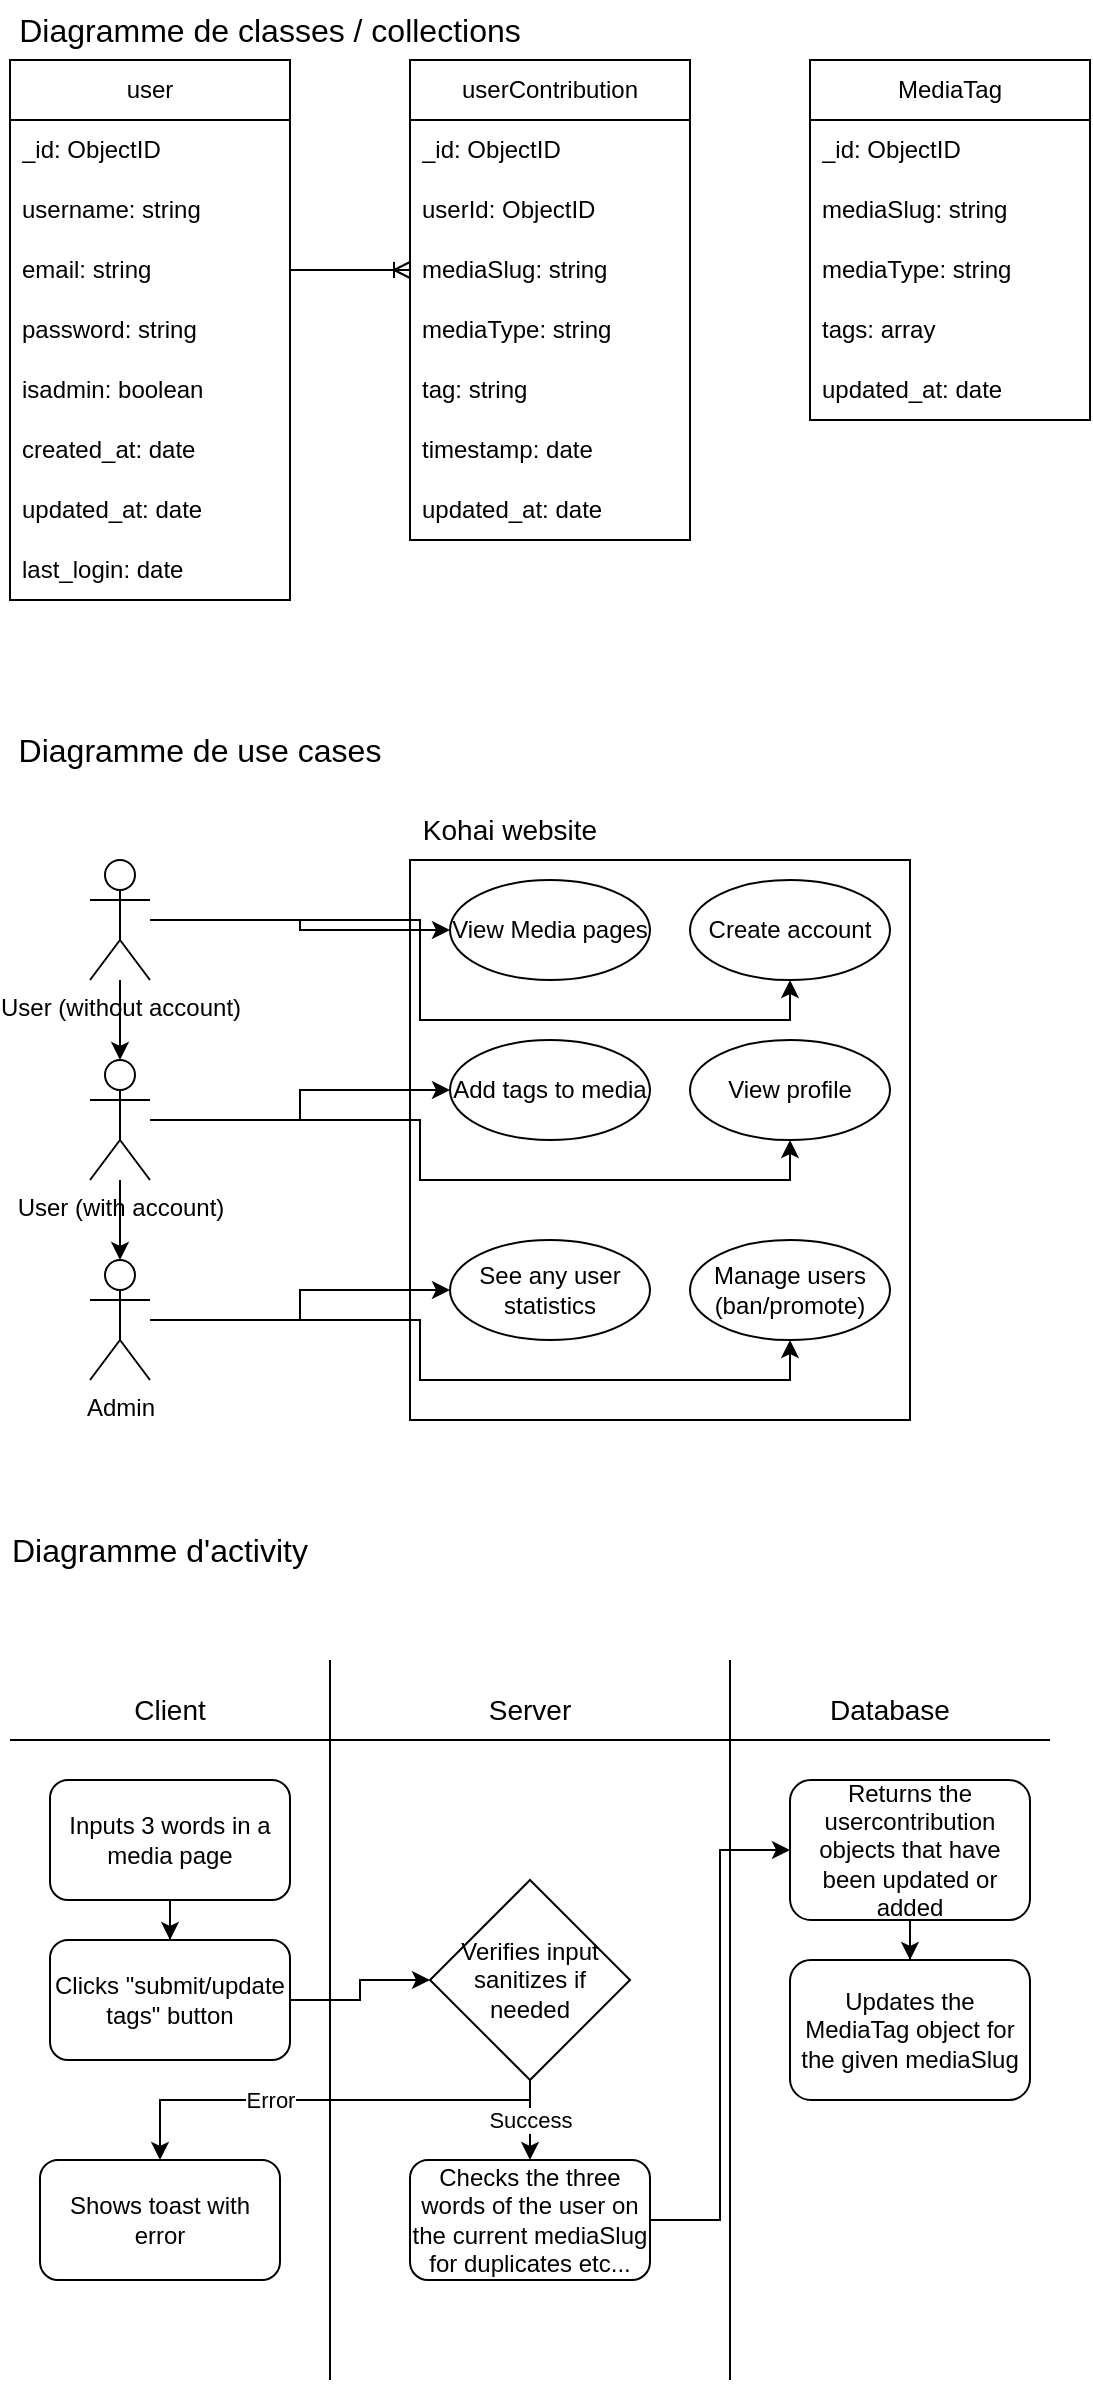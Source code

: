 <mxfile version="26.2.9">
  <diagram name="Page-1" id="4AlygpjORaluNvvf3A33">
    <mxGraphModel dx="1680" dy="881" grid="1" gridSize="10" guides="1" tooltips="1" connect="1" arrows="1" fold="1" page="1" pageScale="1" pageWidth="827" pageHeight="1169" math="0" shadow="0">
      <root>
        <mxCell id="0" />
        <mxCell id="1" parent="0" />
        <mxCell id="kCSL6Pu24wXF6anpL8ju-1" value="user" style="swimlane;fontStyle=0;childLayout=stackLayout;horizontal=1;startSize=30;horizontalStack=0;resizeParent=1;resizeParentMax=0;resizeLast=0;collapsible=1;marginBottom=0;whiteSpace=wrap;html=1;" vertex="1" parent="1">
          <mxGeometry x="40" y="40" width="140" height="270" as="geometry">
            <mxRectangle x="340" y="330" width="70" height="30" as="alternateBounds" />
          </mxGeometry>
        </mxCell>
        <mxCell id="kCSL6Pu24wXF6anpL8ju-2" value="_id: ObjectID" style="text;strokeColor=none;fillColor=none;align=left;verticalAlign=middle;spacingLeft=4;spacingRight=4;overflow=hidden;points=[[0,0.5],[1,0.5]];portConstraint=eastwest;rotatable=0;whiteSpace=wrap;html=1;" vertex="1" parent="kCSL6Pu24wXF6anpL8ju-1">
          <mxGeometry y="30" width="140" height="30" as="geometry" />
        </mxCell>
        <mxCell id="kCSL6Pu24wXF6anpL8ju-3" value="username: string" style="text;strokeColor=none;fillColor=none;align=left;verticalAlign=middle;spacingLeft=4;spacingRight=4;overflow=hidden;points=[[0,0.5],[1,0.5]];portConstraint=eastwest;rotatable=0;whiteSpace=wrap;html=1;" vertex="1" parent="kCSL6Pu24wXF6anpL8ju-1">
          <mxGeometry y="60" width="140" height="30" as="geometry" />
        </mxCell>
        <mxCell id="kCSL6Pu24wXF6anpL8ju-4" value="email: string" style="text;strokeColor=none;fillColor=none;align=left;verticalAlign=middle;spacingLeft=4;spacingRight=4;overflow=hidden;points=[[0,0.5],[1,0.5]];portConstraint=eastwest;rotatable=0;whiteSpace=wrap;html=1;" vertex="1" parent="kCSL6Pu24wXF6anpL8ju-1">
          <mxGeometry y="90" width="140" height="30" as="geometry" />
        </mxCell>
        <mxCell id="kCSL6Pu24wXF6anpL8ju-5" value="password: string" style="text;strokeColor=none;fillColor=none;align=left;verticalAlign=middle;spacingLeft=4;spacingRight=4;overflow=hidden;points=[[0,0.5],[1,0.5]];portConstraint=eastwest;rotatable=0;whiteSpace=wrap;html=1;" vertex="1" parent="kCSL6Pu24wXF6anpL8ju-1">
          <mxGeometry y="120" width="140" height="30" as="geometry" />
        </mxCell>
        <mxCell id="kCSL6Pu24wXF6anpL8ju-6" value="isadmin: boolean" style="text;strokeColor=none;fillColor=none;align=left;verticalAlign=middle;spacingLeft=4;spacingRight=4;overflow=hidden;points=[[0,0.5],[1,0.5]];portConstraint=eastwest;rotatable=0;whiteSpace=wrap;html=1;" vertex="1" parent="kCSL6Pu24wXF6anpL8ju-1">
          <mxGeometry y="150" width="140" height="30" as="geometry" />
        </mxCell>
        <mxCell id="kCSL6Pu24wXF6anpL8ju-7" value="created_at: date" style="text;strokeColor=none;fillColor=none;align=left;verticalAlign=middle;spacingLeft=4;spacingRight=4;overflow=hidden;points=[[0,0.5],[1,0.5]];portConstraint=eastwest;rotatable=0;whiteSpace=wrap;html=1;" vertex="1" parent="kCSL6Pu24wXF6anpL8ju-1">
          <mxGeometry y="180" width="140" height="30" as="geometry" />
        </mxCell>
        <mxCell id="kCSL6Pu24wXF6anpL8ju-8" value="updated_at: date" style="text;strokeColor=none;fillColor=none;align=left;verticalAlign=middle;spacingLeft=4;spacingRight=4;overflow=hidden;points=[[0,0.5],[1,0.5]];portConstraint=eastwest;rotatable=0;whiteSpace=wrap;html=1;" vertex="1" parent="kCSL6Pu24wXF6anpL8ju-1">
          <mxGeometry y="210" width="140" height="30" as="geometry" />
        </mxCell>
        <mxCell id="kCSL6Pu24wXF6anpL8ju-9" value="last_login: date" style="text;strokeColor=none;fillColor=none;align=left;verticalAlign=middle;spacingLeft=4;spacingRight=4;overflow=hidden;points=[[0,0.5],[1,0.5]];portConstraint=eastwest;rotatable=0;whiteSpace=wrap;html=1;" vertex="1" parent="kCSL6Pu24wXF6anpL8ju-1">
          <mxGeometry y="240" width="140" height="30" as="geometry" />
        </mxCell>
        <mxCell id="kCSL6Pu24wXF6anpL8ju-10" value="userContribution" style="swimlane;fontStyle=0;childLayout=stackLayout;horizontal=1;startSize=30;horizontalStack=0;resizeParent=1;resizeParentMax=0;resizeLast=0;collapsible=1;marginBottom=0;whiteSpace=wrap;html=1;" vertex="1" parent="1">
          <mxGeometry x="240" y="40" width="140" height="240" as="geometry" />
        </mxCell>
        <mxCell id="kCSL6Pu24wXF6anpL8ju-11" value="_id: ObjectID" style="text;strokeColor=none;fillColor=none;align=left;verticalAlign=middle;spacingLeft=4;spacingRight=4;overflow=hidden;points=[[0,0.5],[1,0.5]];portConstraint=eastwest;rotatable=0;whiteSpace=wrap;html=1;" vertex="1" parent="kCSL6Pu24wXF6anpL8ju-10">
          <mxGeometry y="30" width="140" height="30" as="geometry" />
        </mxCell>
        <mxCell id="kCSL6Pu24wXF6anpL8ju-12" value="userId: ObjectID" style="text;strokeColor=none;fillColor=none;align=left;verticalAlign=middle;spacingLeft=4;spacingRight=4;overflow=hidden;points=[[0,0.5],[1,0.5]];portConstraint=eastwest;rotatable=0;whiteSpace=wrap;html=1;" vertex="1" parent="kCSL6Pu24wXF6anpL8ju-10">
          <mxGeometry y="60" width="140" height="30" as="geometry" />
        </mxCell>
        <mxCell id="kCSL6Pu24wXF6anpL8ju-13" value="mediaSlug: string" style="text;strokeColor=none;fillColor=none;align=left;verticalAlign=middle;spacingLeft=4;spacingRight=4;overflow=hidden;points=[[0,0.5],[1,0.5]];portConstraint=eastwest;rotatable=0;whiteSpace=wrap;html=1;" vertex="1" parent="kCSL6Pu24wXF6anpL8ju-10">
          <mxGeometry y="90" width="140" height="30" as="geometry" />
        </mxCell>
        <mxCell id="kCSL6Pu24wXF6anpL8ju-14" value="mediaType: string" style="text;strokeColor=none;fillColor=none;align=left;verticalAlign=middle;spacingLeft=4;spacingRight=4;overflow=hidden;points=[[0,0.5],[1,0.5]];portConstraint=eastwest;rotatable=0;whiteSpace=wrap;html=1;" vertex="1" parent="kCSL6Pu24wXF6anpL8ju-10">
          <mxGeometry y="120" width="140" height="30" as="geometry" />
        </mxCell>
        <mxCell id="kCSL6Pu24wXF6anpL8ju-15" value="tag: string" style="text;strokeColor=none;fillColor=none;align=left;verticalAlign=middle;spacingLeft=4;spacingRight=4;overflow=hidden;points=[[0,0.5],[1,0.5]];portConstraint=eastwest;rotatable=0;whiteSpace=wrap;html=1;" vertex="1" parent="kCSL6Pu24wXF6anpL8ju-10">
          <mxGeometry y="150" width="140" height="30" as="geometry" />
        </mxCell>
        <mxCell id="kCSL6Pu24wXF6anpL8ju-16" value="timestamp: date" style="text;strokeColor=none;fillColor=none;align=left;verticalAlign=middle;spacingLeft=4;spacingRight=4;overflow=hidden;points=[[0,0.5],[1,0.5]];portConstraint=eastwest;rotatable=0;whiteSpace=wrap;html=1;" vertex="1" parent="kCSL6Pu24wXF6anpL8ju-10">
          <mxGeometry y="180" width="140" height="30" as="geometry" />
        </mxCell>
        <mxCell id="kCSL6Pu24wXF6anpL8ju-17" value="updated_at: date" style="text;strokeColor=none;fillColor=none;align=left;verticalAlign=middle;spacingLeft=4;spacingRight=4;overflow=hidden;points=[[0,0.5],[1,0.5]];portConstraint=eastwest;rotatable=0;whiteSpace=wrap;html=1;" vertex="1" parent="kCSL6Pu24wXF6anpL8ju-10">
          <mxGeometry y="210" width="140" height="30" as="geometry" />
        </mxCell>
        <mxCell id="kCSL6Pu24wXF6anpL8ju-18" value="MediaTag" style="swimlane;fontStyle=0;childLayout=stackLayout;horizontal=1;startSize=30;horizontalStack=0;resizeParent=1;resizeParentMax=0;resizeLast=0;collapsible=1;marginBottom=0;whiteSpace=wrap;html=1;" vertex="1" parent="1">
          <mxGeometry x="440" y="40" width="140" height="180" as="geometry" />
        </mxCell>
        <mxCell id="kCSL6Pu24wXF6anpL8ju-19" value="_id: ObjectID" style="text;strokeColor=none;fillColor=none;align=left;verticalAlign=middle;spacingLeft=4;spacingRight=4;overflow=hidden;points=[[0,0.5],[1,0.5]];portConstraint=eastwest;rotatable=0;whiteSpace=wrap;html=1;" vertex="1" parent="kCSL6Pu24wXF6anpL8ju-18">
          <mxGeometry y="30" width="140" height="30" as="geometry" />
        </mxCell>
        <mxCell id="kCSL6Pu24wXF6anpL8ju-20" value="mediaSlug: string" style="text;strokeColor=none;fillColor=none;align=left;verticalAlign=middle;spacingLeft=4;spacingRight=4;overflow=hidden;points=[[0,0.5],[1,0.5]];portConstraint=eastwest;rotatable=0;whiteSpace=wrap;html=1;" vertex="1" parent="kCSL6Pu24wXF6anpL8ju-18">
          <mxGeometry y="60" width="140" height="30" as="geometry" />
        </mxCell>
        <mxCell id="kCSL6Pu24wXF6anpL8ju-21" value="mediaType: string" style="text;strokeColor=none;fillColor=none;align=left;verticalAlign=middle;spacingLeft=4;spacingRight=4;overflow=hidden;points=[[0,0.5],[1,0.5]];portConstraint=eastwest;rotatable=0;whiteSpace=wrap;html=1;" vertex="1" parent="kCSL6Pu24wXF6anpL8ju-18">
          <mxGeometry y="90" width="140" height="30" as="geometry" />
        </mxCell>
        <mxCell id="kCSL6Pu24wXF6anpL8ju-22" value="tags: array" style="text;strokeColor=none;fillColor=none;align=left;verticalAlign=middle;spacingLeft=4;spacingRight=4;overflow=hidden;points=[[0,0.5],[1,0.5]];portConstraint=eastwest;rotatable=0;whiteSpace=wrap;html=1;" vertex="1" parent="kCSL6Pu24wXF6anpL8ju-18">
          <mxGeometry y="120" width="140" height="30" as="geometry" />
        </mxCell>
        <mxCell id="kCSL6Pu24wXF6anpL8ju-23" value="updated_at: date" style="text;strokeColor=none;fillColor=none;align=left;verticalAlign=middle;spacingLeft=4;spacingRight=4;overflow=hidden;points=[[0,0.5],[1,0.5]];portConstraint=eastwest;rotatable=0;whiteSpace=wrap;html=1;" vertex="1" parent="kCSL6Pu24wXF6anpL8ju-18">
          <mxGeometry y="150" width="140" height="30" as="geometry" />
        </mxCell>
        <mxCell id="kCSL6Pu24wXF6anpL8ju-24" value="" style="edgeStyle=entityRelationEdgeStyle;fontSize=12;html=1;endArrow=ERoneToMany;rounded=0;exitX=1;exitY=0.5;exitDx=0;exitDy=0;entryX=0;entryY=0.5;entryDx=0;entryDy=0;" edge="1" parent="1" source="kCSL6Pu24wXF6anpL8ju-4" target="kCSL6Pu24wXF6anpL8ju-13">
          <mxGeometry width="100" height="100" relative="1" as="geometry">
            <mxPoint x="230" y="390" as="sourcePoint" />
            <mxPoint x="330" y="290" as="targetPoint" />
          </mxGeometry>
        </mxCell>
        <mxCell id="kCSL6Pu24wXF6anpL8ju-25" style="edgeStyle=orthogonalEdgeStyle;rounded=0;orthogonalLoop=1;jettySize=auto;html=1;entryX=0;entryY=0.5;entryDx=0;entryDy=0;" edge="1" parent="1" source="kCSL6Pu24wXF6anpL8ju-27" target="kCSL6Pu24wXF6anpL8ju-37">
          <mxGeometry relative="1" as="geometry" />
        </mxCell>
        <mxCell id="kCSL6Pu24wXF6anpL8ju-26" style="edgeStyle=orthogonalEdgeStyle;rounded=0;orthogonalLoop=1;jettySize=auto;html=1;entryX=0.5;entryY=1;entryDx=0;entryDy=0;" edge="1" parent="1" source="kCSL6Pu24wXF6anpL8ju-27" target="kCSL6Pu24wXF6anpL8ju-40">
          <mxGeometry relative="1" as="geometry" />
        </mxCell>
        <mxCell id="kCSL6Pu24wXF6anpL8ju-27" value="User (without account)" style="shape=umlActor;verticalLabelPosition=bottom;verticalAlign=top;html=1;outlineConnect=0;" vertex="1" parent="1">
          <mxGeometry x="80" y="440" width="30" height="60" as="geometry" />
        </mxCell>
        <mxCell id="kCSL6Pu24wXF6anpL8ju-28" style="edgeStyle=orthogonalEdgeStyle;rounded=0;orthogonalLoop=1;jettySize=auto;html=1;entryX=0;entryY=0.5;entryDx=0;entryDy=0;" edge="1" parent="1" source="kCSL6Pu24wXF6anpL8ju-30" target="kCSL6Pu24wXF6anpL8ju-41">
          <mxGeometry relative="1" as="geometry" />
        </mxCell>
        <mxCell id="kCSL6Pu24wXF6anpL8ju-29" style="edgeStyle=orthogonalEdgeStyle;rounded=0;orthogonalLoop=1;jettySize=auto;html=1;entryX=0.5;entryY=1;entryDx=0;entryDy=0;" edge="1" parent="1" source="kCSL6Pu24wXF6anpL8ju-30" target="kCSL6Pu24wXF6anpL8ju-42">
          <mxGeometry relative="1" as="geometry" />
        </mxCell>
        <mxCell id="kCSL6Pu24wXF6anpL8ju-30" value="User (with account)" style="shape=umlActor;verticalLabelPosition=bottom;verticalAlign=top;html=1;outlineConnect=0;" vertex="1" parent="1">
          <mxGeometry x="80" y="540" width="30" height="60" as="geometry" />
        </mxCell>
        <mxCell id="kCSL6Pu24wXF6anpL8ju-31" style="edgeStyle=orthogonalEdgeStyle;rounded=0;orthogonalLoop=1;jettySize=auto;html=1;entryX=0.5;entryY=1;entryDx=0;entryDy=0;" edge="1" parent="1" source="kCSL6Pu24wXF6anpL8ju-33" target="kCSL6Pu24wXF6anpL8ju-44">
          <mxGeometry relative="1" as="geometry" />
        </mxCell>
        <mxCell id="kCSL6Pu24wXF6anpL8ju-32" style="edgeStyle=orthogonalEdgeStyle;rounded=0;orthogonalLoop=1;jettySize=auto;html=1;entryX=0;entryY=0.5;entryDx=0;entryDy=0;" edge="1" parent="1" source="kCSL6Pu24wXF6anpL8ju-33" target="kCSL6Pu24wXF6anpL8ju-43">
          <mxGeometry relative="1" as="geometry" />
        </mxCell>
        <mxCell id="kCSL6Pu24wXF6anpL8ju-33" value="Admin" style="shape=umlActor;verticalLabelPosition=bottom;verticalAlign=top;html=1;outlineConnect=0;" vertex="1" parent="1">
          <mxGeometry x="80" y="640" width="30" height="60" as="geometry" />
        </mxCell>
        <mxCell id="kCSL6Pu24wXF6anpL8ju-34" value="&lt;font style=&quot;font-size: 16px;&quot;&gt;Diagramme de classes / collections&lt;/font&gt;" style="text;html=1;align=center;verticalAlign=middle;whiteSpace=wrap;rounded=0;" vertex="1" parent="1">
          <mxGeometry x="40" y="10" width="260" height="30" as="geometry" />
        </mxCell>
        <mxCell id="kCSL6Pu24wXF6anpL8ju-35" value="&lt;font style=&quot;font-size: 16px;&quot;&gt;Diagramme de use cases&lt;/font&gt;" style="text;html=1;align=center;verticalAlign=middle;whiteSpace=wrap;rounded=0;" vertex="1" parent="1">
          <mxGeometry x="40" y="370" width="190" height="30" as="geometry" />
        </mxCell>
        <mxCell id="kCSL6Pu24wXF6anpL8ju-36" value="" style="rounded=0;whiteSpace=wrap;html=1;fillColor=none;" vertex="1" parent="1">
          <mxGeometry x="240" y="440" width="250" height="280" as="geometry" />
        </mxCell>
        <mxCell id="kCSL6Pu24wXF6anpL8ju-37" value="View Media pages" style="ellipse;whiteSpace=wrap;html=1;" vertex="1" parent="1">
          <mxGeometry x="260" y="450" width="100" height="50" as="geometry" />
        </mxCell>
        <mxCell id="kCSL6Pu24wXF6anpL8ju-38" style="edgeStyle=orthogonalEdgeStyle;rounded=0;orthogonalLoop=1;jettySize=auto;html=1;entryX=0.5;entryY=0;entryDx=0;entryDy=0;entryPerimeter=0;" edge="1" parent="1" source="kCSL6Pu24wXF6anpL8ju-27" target="kCSL6Pu24wXF6anpL8ju-30">
          <mxGeometry relative="1" as="geometry" />
        </mxCell>
        <mxCell id="kCSL6Pu24wXF6anpL8ju-39" style="edgeStyle=orthogonalEdgeStyle;rounded=0;orthogonalLoop=1;jettySize=auto;html=1;entryX=0.5;entryY=0;entryDx=0;entryDy=0;entryPerimeter=0;" edge="1" parent="1" source="kCSL6Pu24wXF6anpL8ju-30" target="kCSL6Pu24wXF6anpL8ju-33">
          <mxGeometry relative="1" as="geometry" />
        </mxCell>
        <mxCell id="kCSL6Pu24wXF6anpL8ju-40" value="Create account" style="ellipse;whiteSpace=wrap;html=1;" vertex="1" parent="1">
          <mxGeometry x="380" y="450" width="100" height="50" as="geometry" />
        </mxCell>
        <mxCell id="kCSL6Pu24wXF6anpL8ju-41" value="Add tags to media" style="ellipse;whiteSpace=wrap;html=1;" vertex="1" parent="1">
          <mxGeometry x="260" y="530" width="100" height="50" as="geometry" />
        </mxCell>
        <mxCell id="kCSL6Pu24wXF6anpL8ju-42" value="View profile" style="ellipse;whiteSpace=wrap;html=1;" vertex="1" parent="1">
          <mxGeometry x="380" y="530" width="100" height="50" as="geometry" />
        </mxCell>
        <mxCell id="kCSL6Pu24wXF6anpL8ju-43" value="See any user statistics" style="ellipse;whiteSpace=wrap;html=1;" vertex="1" parent="1">
          <mxGeometry x="260" y="630" width="100" height="50" as="geometry" />
        </mxCell>
        <mxCell id="kCSL6Pu24wXF6anpL8ju-44" value="Manage users (ban/promote)" style="ellipse;whiteSpace=wrap;html=1;" vertex="1" parent="1">
          <mxGeometry x="380" y="630" width="100" height="50" as="geometry" />
        </mxCell>
        <mxCell id="kCSL6Pu24wXF6anpL8ju-45" value="&lt;font style=&quot;font-size: 16px;&quot;&gt;Diagramme d&#39;activity&lt;/font&gt;" style="text;html=1;align=center;verticalAlign=middle;whiteSpace=wrap;rounded=0;" vertex="1" parent="1">
          <mxGeometry x="40" y="770" width="150" height="30" as="geometry" />
        </mxCell>
        <mxCell id="kCSL6Pu24wXF6anpL8ju-46" value="" style="endArrow=none;html=1;rounded=0;" edge="1" parent="1">
          <mxGeometry width="50" height="50" relative="1" as="geometry">
            <mxPoint x="40" y="880" as="sourcePoint" />
            <mxPoint x="560" y="880" as="targetPoint" />
          </mxGeometry>
        </mxCell>
        <mxCell id="kCSL6Pu24wXF6anpL8ju-47" value="" style="endArrow=none;html=1;rounded=0;" edge="1" parent="1">
          <mxGeometry width="50" height="50" relative="1" as="geometry">
            <mxPoint x="400" y="1200" as="sourcePoint" />
            <mxPoint x="400" y="840" as="targetPoint" />
          </mxGeometry>
        </mxCell>
        <mxCell id="kCSL6Pu24wXF6anpL8ju-48" value="" style="endArrow=none;html=1;rounded=0;" edge="1" parent="1">
          <mxGeometry width="50" height="50" relative="1" as="geometry">
            <mxPoint x="200" y="1200" as="sourcePoint" />
            <mxPoint x="200" y="840" as="targetPoint" />
          </mxGeometry>
        </mxCell>
        <mxCell id="kCSL6Pu24wXF6anpL8ju-49" value="&lt;font style=&quot;font-size: 14px;&quot;&gt;Client&lt;/font&gt;" style="text;html=1;align=center;verticalAlign=middle;whiteSpace=wrap;rounded=0;" vertex="1" parent="1">
          <mxGeometry x="50" y="850" width="140" height="30" as="geometry" />
        </mxCell>
        <mxCell id="kCSL6Pu24wXF6anpL8ju-50" value="&lt;font style=&quot;font-size: 14px;&quot;&gt;Server&lt;/font&gt;" style="text;html=1;align=center;verticalAlign=middle;whiteSpace=wrap;rounded=0;" vertex="1" parent="1">
          <mxGeometry x="230" y="850" width="140" height="30" as="geometry" />
        </mxCell>
        <mxCell id="kCSL6Pu24wXF6anpL8ju-51" value="&lt;font style=&quot;font-size: 14px;&quot;&gt;Database&lt;/font&gt;" style="text;html=1;align=center;verticalAlign=middle;whiteSpace=wrap;rounded=0;" vertex="1" parent="1">
          <mxGeometry x="410" y="850" width="140" height="30" as="geometry" />
        </mxCell>
        <mxCell id="kCSL6Pu24wXF6anpL8ju-52" style="edgeStyle=orthogonalEdgeStyle;rounded=0;orthogonalLoop=1;jettySize=auto;html=1;entryX=0.5;entryY=0;entryDx=0;entryDy=0;" edge="1" parent="1" source="kCSL6Pu24wXF6anpL8ju-53" target="kCSL6Pu24wXF6anpL8ju-55">
          <mxGeometry relative="1" as="geometry" />
        </mxCell>
        <mxCell id="kCSL6Pu24wXF6anpL8ju-53" value="Inputs 3 words in a media page" style="rounded=1;whiteSpace=wrap;html=1;" vertex="1" parent="1">
          <mxGeometry x="60" y="900" width="120" height="60" as="geometry" />
        </mxCell>
        <mxCell id="kCSL6Pu24wXF6anpL8ju-54" style="edgeStyle=orthogonalEdgeStyle;rounded=0;orthogonalLoop=1;jettySize=auto;html=1;entryX=0;entryY=0.5;entryDx=0;entryDy=0;" edge="1" parent="1" source="kCSL6Pu24wXF6anpL8ju-55" target="kCSL6Pu24wXF6anpL8ju-60">
          <mxGeometry relative="1" as="geometry" />
        </mxCell>
        <mxCell id="kCSL6Pu24wXF6anpL8ju-55" value="Clicks &quot;submit/update tags&quot; button" style="rounded=1;whiteSpace=wrap;html=1;" vertex="1" parent="1">
          <mxGeometry x="60" y="980" width="120" height="60" as="geometry" />
        </mxCell>
        <mxCell id="kCSL6Pu24wXF6anpL8ju-56" style="edgeStyle=orthogonalEdgeStyle;rounded=0;orthogonalLoop=1;jettySize=auto;html=1;entryX=0.5;entryY=0;entryDx=0;entryDy=0;" edge="1" parent="1" source="kCSL6Pu24wXF6anpL8ju-60" target="kCSL6Pu24wXF6anpL8ju-62">
          <mxGeometry relative="1" as="geometry" />
        </mxCell>
        <mxCell id="kCSL6Pu24wXF6anpL8ju-57" value="Success" style="edgeLabel;html=1;align=center;verticalAlign=middle;resizable=0;points=[];" vertex="1" connectable="0" parent="kCSL6Pu24wXF6anpL8ju-56">
          <mxGeometry x="-0.178" y="2" relative="1" as="geometry">
            <mxPoint x="-2" y="3" as="offset" />
          </mxGeometry>
        </mxCell>
        <mxCell id="kCSL6Pu24wXF6anpL8ju-58" style="edgeStyle=orthogonalEdgeStyle;rounded=0;orthogonalLoop=1;jettySize=auto;html=1;entryX=0.5;entryY=0;entryDx=0;entryDy=0;" edge="1" parent="1" source="kCSL6Pu24wXF6anpL8ju-60" target="kCSL6Pu24wXF6anpL8ju-63">
          <mxGeometry relative="1" as="geometry">
            <mxPoint x="110" y="1070" as="targetPoint" />
            <Array as="points">
              <mxPoint x="300" y="1060" />
              <mxPoint x="115" y="1060" />
            </Array>
          </mxGeometry>
        </mxCell>
        <mxCell id="kCSL6Pu24wXF6anpL8ju-59" value="Error" style="edgeLabel;html=1;align=center;verticalAlign=middle;resizable=0;points=[];" vertex="1" connectable="0" parent="kCSL6Pu24wXF6anpL8ju-58">
          <mxGeometry x="0.25" relative="1" as="geometry">
            <mxPoint as="offset" />
          </mxGeometry>
        </mxCell>
        <mxCell id="kCSL6Pu24wXF6anpL8ju-60" value="Verifies input sanitizes if needed" style="rhombus;whiteSpace=wrap;html=1;" vertex="1" parent="1">
          <mxGeometry x="250" y="950" width="100" height="100" as="geometry" />
        </mxCell>
        <mxCell id="kCSL6Pu24wXF6anpL8ju-61" style="edgeStyle=orthogonalEdgeStyle;rounded=0;orthogonalLoop=1;jettySize=auto;html=1;entryX=0;entryY=0.5;entryDx=0;entryDy=0;" edge="1" parent="1" source="kCSL6Pu24wXF6anpL8ju-62" target="kCSL6Pu24wXF6anpL8ju-65">
          <mxGeometry relative="1" as="geometry" />
        </mxCell>
        <mxCell id="kCSL6Pu24wXF6anpL8ju-62" value="Checks the three words of the user on the current mediaSlug for duplicates etc..." style="rounded=1;whiteSpace=wrap;html=1;" vertex="1" parent="1">
          <mxGeometry x="240" y="1090" width="120" height="60" as="geometry" />
        </mxCell>
        <mxCell id="kCSL6Pu24wXF6anpL8ju-63" value="Shows toast with error" style="rounded=1;whiteSpace=wrap;html=1;" vertex="1" parent="1">
          <mxGeometry x="55" y="1090" width="120" height="60" as="geometry" />
        </mxCell>
        <mxCell id="kCSL6Pu24wXF6anpL8ju-64" style="edgeStyle=orthogonalEdgeStyle;rounded=0;orthogonalLoop=1;jettySize=auto;html=1;entryX=0.5;entryY=0;entryDx=0;entryDy=0;" edge="1" parent="1" source="kCSL6Pu24wXF6anpL8ju-65" target="kCSL6Pu24wXF6anpL8ju-66">
          <mxGeometry relative="1" as="geometry" />
        </mxCell>
        <mxCell id="kCSL6Pu24wXF6anpL8ju-65" value="Returns the usercontribution objects that have been updated or added" style="rounded=1;whiteSpace=wrap;html=1;" vertex="1" parent="1">
          <mxGeometry x="430" y="900" width="120" height="70" as="geometry" />
        </mxCell>
        <mxCell id="kCSL6Pu24wXF6anpL8ju-66" value="Updates the MediaTag object for the given mediaSlug" style="rounded=1;whiteSpace=wrap;html=1;" vertex="1" parent="1">
          <mxGeometry x="430" y="990" width="120" height="70" as="geometry" />
        </mxCell>
        <mxCell id="kCSL6Pu24wXF6anpL8ju-67" value="&lt;font style=&quot;font-size: 14px;&quot;&gt;Kohai website&lt;/font&gt;" style="text;html=1;align=center;verticalAlign=middle;whiteSpace=wrap;rounded=0;" vertex="1" parent="1">
          <mxGeometry x="240" y="410" width="100" height="30" as="geometry" />
        </mxCell>
      </root>
    </mxGraphModel>
  </diagram>
</mxfile>
